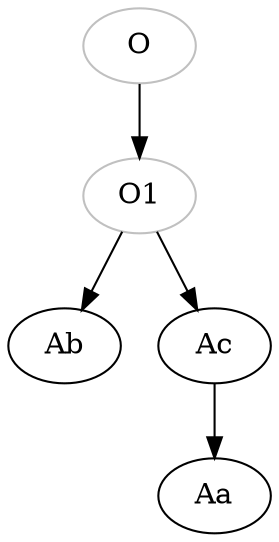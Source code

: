 digraph {
    O->O1;
    O1 ->Ab;
    O1->Ac; 
    Ac->Aa;

    O[color="grey"];
    O1[color="grey"];
}
